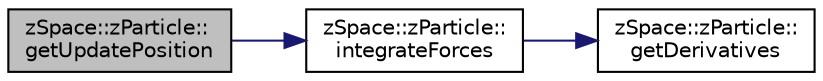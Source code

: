 digraph "zSpace::zParticle::getUpdatePosition"
{
 // LATEX_PDF_SIZE
  edge [fontname="Helvetica",fontsize="10",labelfontname="Helvetica",labelfontsize="10"];
  node [fontname="Helvetica",fontsize="10",shape=record];
  rankdir="LR";
  Node50 [label="zSpace::zParticle::\lgetUpdatePosition",height=0.2,width=0.4,color="black", fillcolor="grey75", style="filled", fontcolor="black",tooltip="This method intergrates the force, compute the derivatives and returns a zVector of the updated posit..."];
  Node50 -> Node51 [color="midnightblue",fontsize="10",style="solid",fontname="Helvetica"];
  Node51 [label="zSpace::zParticle::\lintegrateForces",height=0.2,width=0.4,color="black", fillcolor="white", style="filled",URL="$classz_space_1_1z_particle.html#a8751c6250178b03d8d6fca614118f990",tooltip="This method intergrates the force and compute the derivatives."];
  Node51 -> Node52 [color="midnightblue",fontsize="10",style="solid",fontname="Helvetica"];
  Node52 [label="zSpace::zParticle::\lgetDerivatives",height=0.2,width=0.4,color="black", fillcolor="white", style="filled",URL="$classz_space_1_1z_particle.html#a031a2499e0e1a32fb9a1d8fe6c3b6df8",tooltip="This method computes the derivatives."];
}
